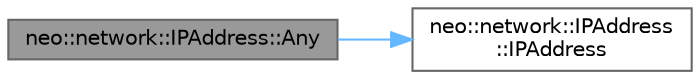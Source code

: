 digraph "neo::network::IPAddress::Any"
{
 // LATEX_PDF_SIZE
  bgcolor="transparent";
  edge [fontname=Helvetica,fontsize=10,labelfontname=Helvetica,labelfontsize=10];
  node [fontname=Helvetica,fontsize=10,shape=box,height=0.2,width=0.4];
  rankdir="LR";
  Node1 [id="Node000001",label="neo::network::IPAddress::Any",height=0.2,width=0.4,color="gray40", fillcolor="grey60", style="filled", fontcolor="black",tooltip="Gets the any address (0.0.0.0)."];
  Node1 -> Node2 [id="edge2_Node000001_Node000002",color="steelblue1",style="solid",tooltip=" "];
  Node2 [id="Node000002",label="neo::network::IPAddress\l::IPAddress",height=0.2,width=0.4,color="grey40", fillcolor="white", style="filled",URL="$classneo_1_1network_1_1_i_p_address.html#af3841f07eb754ead04973a5b6bb9afba",tooltip="Constructs an empty IPAddress."];
}
